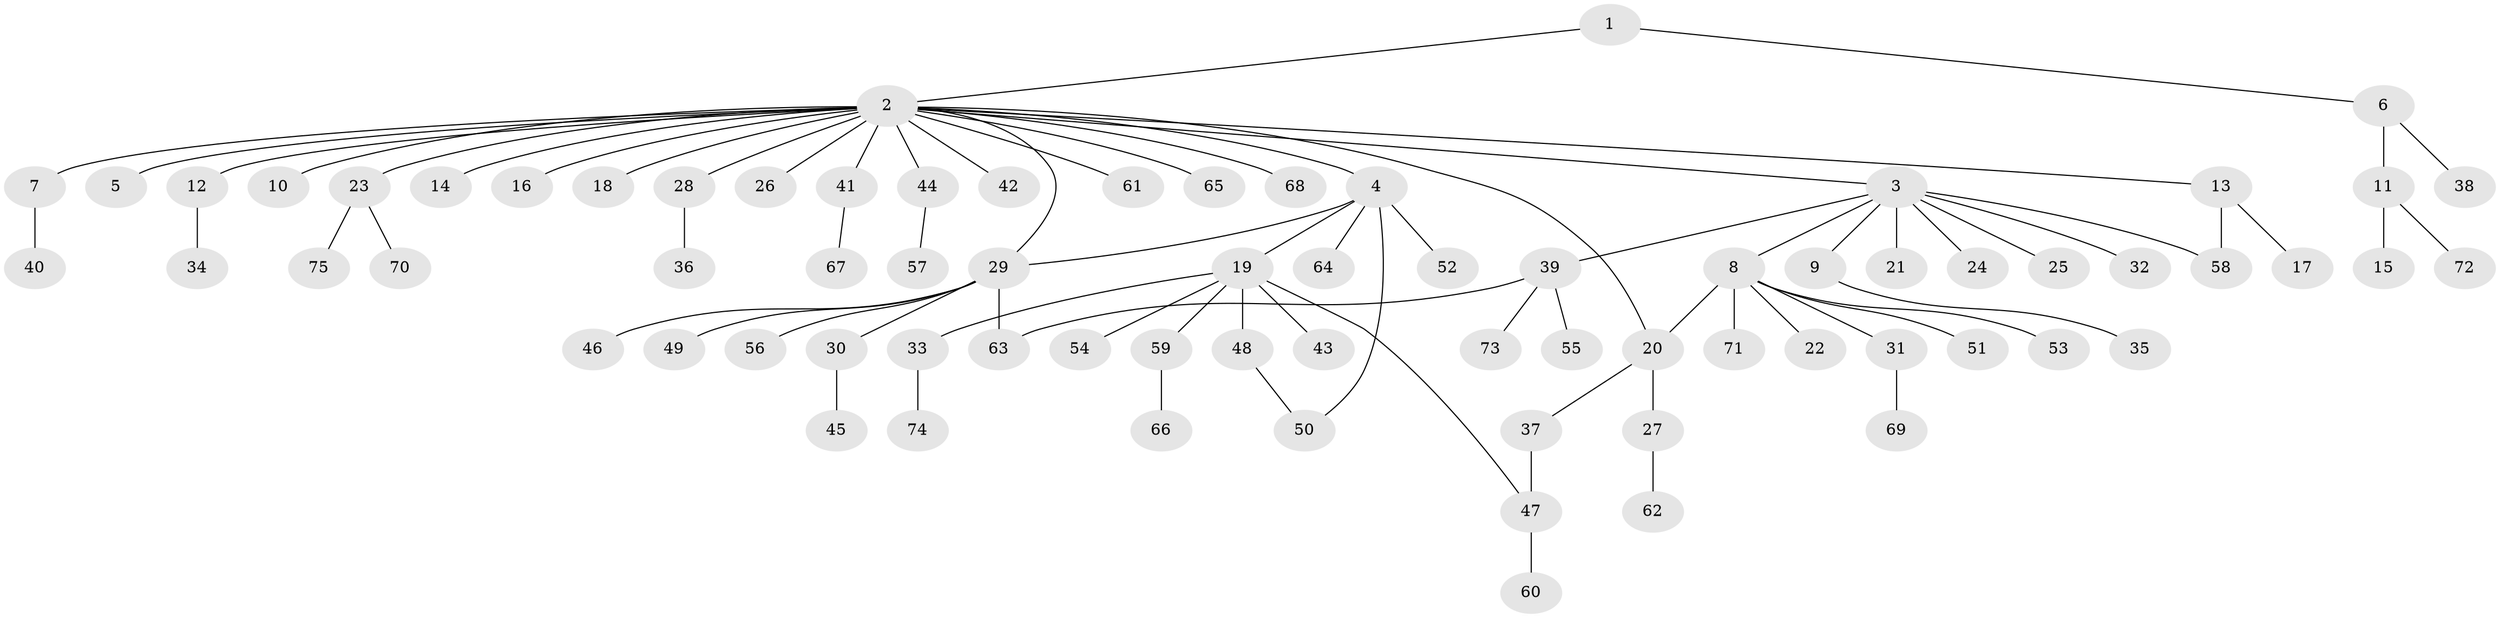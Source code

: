 // Generated by graph-tools (version 1.1) at 2025/50/03/09/25 03:50:00]
// undirected, 75 vertices, 80 edges
graph export_dot {
graph [start="1"]
  node [color=gray90,style=filled];
  1;
  2;
  3;
  4;
  5;
  6;
  7;
  8;
  9;
  10;
  11;
  12;
  13;
  14;
  15;
  16;
  17;
  18;
  19;
  20;
  21;
  22;
  23;
  24;
  25;
  26;
  27;
  28;
  29;
  30;
  31;
  32;
  33;
  34;
  35;
  36;
  37;
  38;
  39;
  40;
  41;
  42;
  43;
  44;
  45;
  46;
  47;
  48;
  49;
  50;
  51;
  52;
  53;
  54;
  55;
  56;
  57;
  58;
  59;
  60;
  61;
  62;
  63;
  64;
  65;
  66;
  67;
  68;
  69;
  70;
  71;
  72;
  73;
  74;
  75;
  1 -- 2;
  1 -- 6;
  2 -- 3;
  2 -- 4;
  2 -- 5;
  2 -- 7;
  2 -- 10;
  2 -- 12;
  2 -- 13;
  2 -- 14;
  2 -- 16;
  2 -- 18;
  2 -- 20;
  2 -- 23;
  2 -- 26;
  2 -- 28;
  2 -- 29;
  2 -- 41;
  2 -- 42;
  2 -- 44;
  2 -- 61;
  2 -- 65;
  2 -- 68;
  3 -- 8;
  3 -- 9;
  3 -- 21;
  3 -- 24;
  3 -- 25;
  3 -- 32;
  3 -- 39;
  3 -- 58;
  4 -- 19;
  4 -- 29;
  4 -- 50;
  4 -- 52;
  4 -- 64;
  6 -- 11;
  6 -- 38;
  7 -- 40;
  8 -- 20;
  8 -- 22;
  8 -- 31;
  8 -- 51;
  8 -- 53;
  8 -- 71;
  9 -- 35;
  11 -- 15;
  11 -- 72;
  12 -- 34;
  13 -- 17;
  13 -- 58;
  19 -- 33;
  19 -- 43;
  19 -- 47;
  19 -- 48;
  19 -- 54;
  19 -- 59;
  20 -- 27;
  20 -- 37;
  23 -- 70;
  23 -- 75;
  27 -- 62;
  28 -- 36;
  29 -- 30;
  29 -- 46;
  29 -- 49;
  29 -- 56;
  29 -- 63;
  30 -- 45;
  31 -- 69;
  33 -- 74;
  37 -- 47;
  39 -- 55;
  39 -- 63;
  39 -- 73;
  41 -- 67;
  44 -- 57;
  47 -- 60;
  48 -- 50;
  59 -- 66;
}
